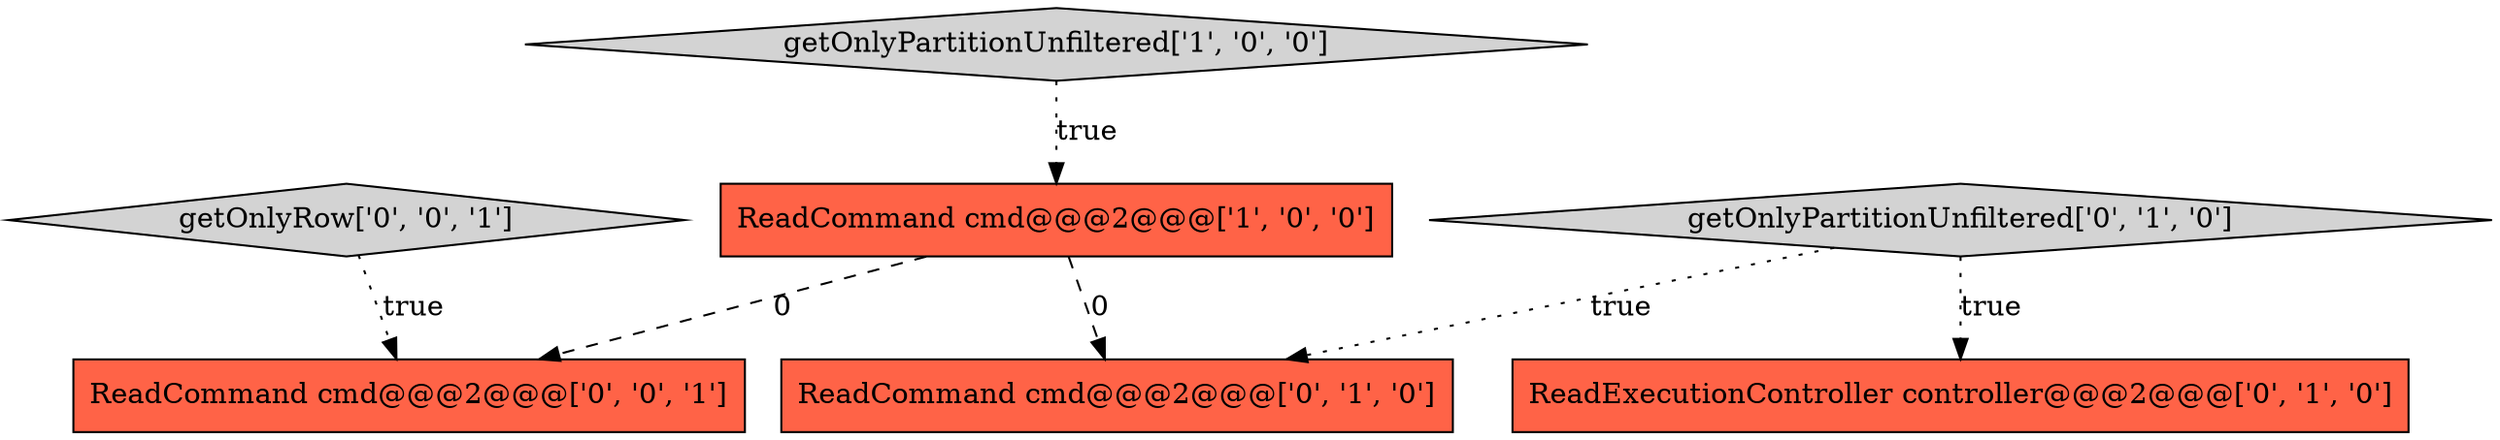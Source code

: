 digraph {
4 [style = filled, label = "ReadCommand cmd@@@2@@@['0', '1', '0']", fillcolor = tomato, shape = box image = "AAA1AAABBB2BBB"];
6 [style = filled, label = "getOnlyRow['0', '0', '1']", fillcolor = lightgray, shape = diamond image = "AAA0AAABBB3BBB"];
1 [style = filled, label = "getOnlyPartitionUnfiltered['1', '0', '0']", fillcolor = lightgray, shape = diamond image = "AAA0AAABBB1BBB"];
2 [style = filled, label = "ReadExecutionController controller@@@2@@@['0', '1', '0']", fillcolor = tomato, shape = box image = "AAA0AAABBB2BBB"];
0 [style = filled, label = "ReadCommand cmd@@@2@@@['1', '0', '0']", fillcolor = tomato, shape = box image = "AAA1AAABBB1BBB"];
5 [style = filled, label = "ReadCommand cmd@@@2@@@['0', '0', '1']", fillcolor = tomato, shape = box image = "AAA0AAABBB3BBB"];
3 [style = filled, label = "getOnlyPartitionUnfiltered['0', '1', '0']", fillcolor = lightgray, shape = diamond image = "AAA0AAABBB2BBB"];
3->4 [style = dotted, label="true"];
0->4 [style = dashed, label="0"];
1->0 [style = dotted, label="true"];
0->5 [style = dashed, label="0"];
3->2 [style = dotted, label="true"];
6->5 [style = dotted, label="true"];
}
